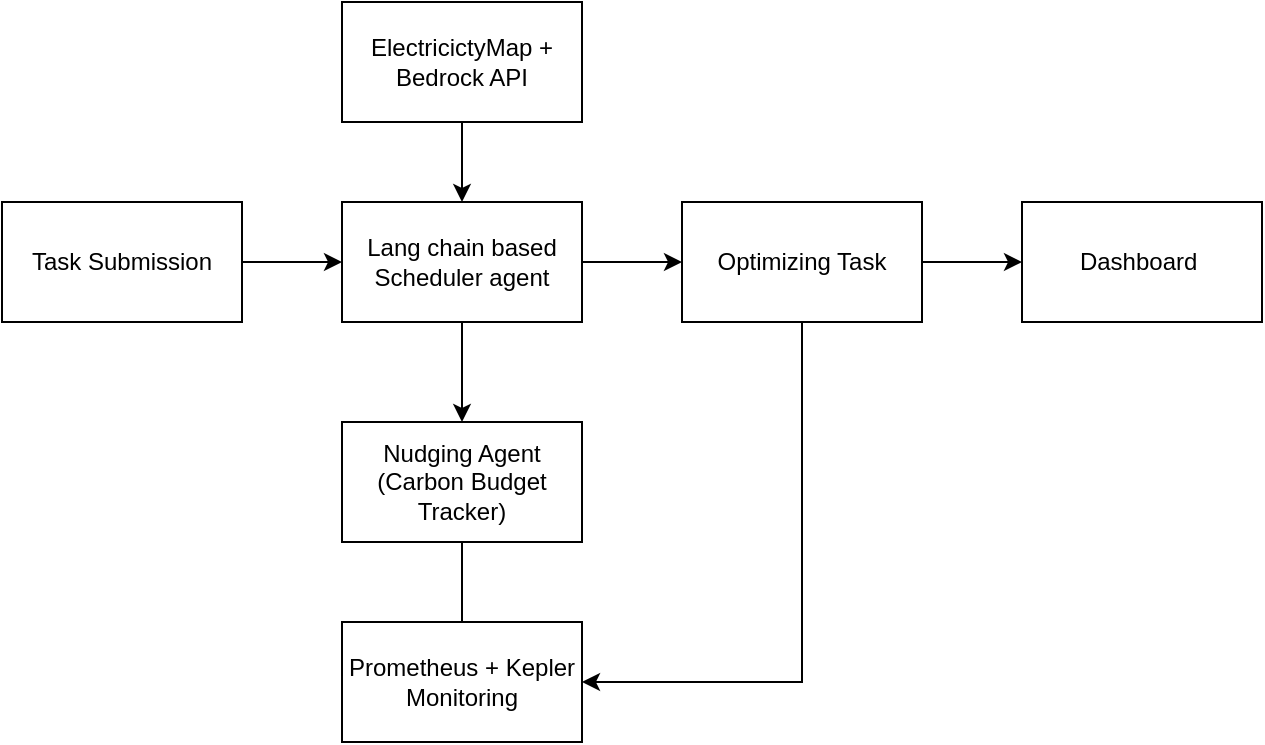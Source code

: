 <mxfile version="28.0.4">
  <diagram name="Page-1" id="EZFhYtdA0sctEwti41pZ">
    <mxGraphModel dx="1042" dy="527" grid="1" gridSize="10" guides="1" tooltips="1" connect="1" arrows="1" fold="1" page="1" pageScale="1" pageWidth="827" pageHeight="1169" math="0" shadow="0">
      <root>
        <mxCell id="0" />
        <mxCell id="1" parent="0" />
        <mxCell id="s-gAPwUdkaGMTo218kio-8" style="edgeStyle=orthogonalEdgeStyle;rounded=0;orthogonalLoop=1;jettySize=auto;html=1;exitX=1;exitY=0.5;exitDx=0;exitDy=0;entryX=0;entryY=0.5;entryDx=0;entryDy=0;" edge="1" parent="1" source="s-gAPwUdkaGMTo218kio-1" target="s-gAPwUdkaGMTo218kio-4">
          <mxGeometry relative="1" as="geometry" />
        </mxCell>
        <mxCell id="s-gAPwUdkaGMTo218kio-1" value="Task Submission" style="rounded=0;whiteSpace=wrap;html=1;" vertex="1" parent="1">
          <mxGeometry x="30" y="190" width="120" height="60" as="geometry" />
        </mxCell>
        <mxCell id="s-gAPwUdkaGMTo218kio-15" style="edgeStyle=orthogonalEdgeStyle;rounded=0;orthogonalLoop=1;jettySize=auto;html=1;exitX=0.5;exitY=1;exitDx=0;exitDy=0;entryX=0.5;entryY=0;entryDx=0;entryDy=0;endArrow=none;endFill=0;" edge="1" parent="1" source="s-gAPwUdkaGMTo218kio-2" target="s-gAPwUdkaGMTo218kio-7">
          <mxGeometry relative="1" as="geometry" />
        </mxCell>
        <mxCell id="s-gAPwUdkaGMTo218kio-2" value="Nudging Agent (Carbon Budget Tracker)" style="rounded=0;whiteSpace=wrap;html=1;" vertex="1" parent="1">
          <mxGeometry x="200" y="300" width="120" height="60" as="geometry" />
        </mxCell>
        <mxCell id="s-gAPwUdkaGMTo218kio-9" style="edgeStyle=orthogonalEdgeStyle;rounded=0;orthogonalLoop=1;jettySize=auto;html=1;exitX=0.5;exitY=1;exitDx=0;exitDy=0;entryX=0.5;entryY=0;entryDx=0;entryDy=0;" edge="1" parent="1" source="s-gAPwUdkaGMTo218kio-3" target="s-gAPwUdkaGMTo218kio-4">
          <mxGeometry relative="1" as="geometry" />
        </mxCell>
        <mxCell id="s-gAPwUdkaGMTo218kio-3" value="ElectricictyMap + Bedrock API" style="rounded=0;whiteSpace=wrap;html=1;" vertex="1" parent="1">
          <mxGeometry x="200" y="90" width="120" height="60" as="geometry" />
        </mxCell>
        <mxCell id="s-gAPwUdkaGMTo218kio-10" style="edgeStyle=orthogonalEdgeStyle;rounded=0;orthogonalLoop=1;jettySize=auto;html=1;exitX=1;exitY=0.5;exitDx=0;exitDy=0;entryX=0;entryY=0.5;entryDx=0;entryDy=0;" edge="1" parent="1" source="s-gAPwUdkaGMTo218kio-4" target="s-gAPwUdkaGMTo218kio-6">
          <mxGeometry relative="1" as="geometry" />
        </mxCell>
        <mxCell id="s-gAPwUdkaGMTo218kio-14" style="edgeStyle=orthogonalEdgeStyle;rounded=0;orthogonalLoop=1;jettySize=auto;html=1;exitX=0.5;exitY=1;exitDx=0;exitDy=0;entryX=0.5;entryY=0;entryDx=0;entryDy=0;" edge="1" parent="1" source="s-gAPwUdkaGMTo218kio-4" target="s-gAPwUdkaGMTo218kio-2">
          <mxGeometry relative="1" as="geometry" />
        </mxCell>
        <mxCell id="s-gAPwUdkaGMTo218kio-4" value="Lang chain based Scheduler agent" style="rounded=0;whiteSpace=wrap;html=1;" vertex="1" parent="1">
          <mxGeometry x="200" y="190" width="120" height="60" as="geometry" />
        </mxCell>
        <mxCell id="s-gAPwUdkaGMTo218kio-5" value="Dashboard&amp;nbsp;" style="rounded=0;whiteSpace=wrap;html=1;" vertex="1" parent="1">
          <mxGeometry x="540" y="190" width="120" height="60" as="geometry" />
        </mxCell>
        <mxCell id="s-gAPwUdkaGMTo218kio-11" style="edgeStyle=orthogonalEdgeStyle;rounded=0;orthogonalLoop=1;jettySize=auto;html=1;exitX=1;exitY=0.5;exitDx=0;exitDy=0;entryX=0;entryY=0.5;entryDx=0;entryDy=0;" edge="1" parent="1" source="s-gAPwUdkaGMTo218kio-6" target="s-gAPwUdkaGMTo218kio-5">
          <mxGeometry relative="1" as="geometry" />
        </mxCell>
        <mxCell id="s-gAPwUdkaGMTo218kio-13" style="edgeStyle=orthogonalEdgeStyle;rounded=0;orthogonalLoop=1;jettySize=auto;html=1;exitX=0.5;exitY=1;exitDx=0;exitDy=0;entryX=1;entryY=0.5;entryDx=0;entryDy=0;" edge="1" parent="1" source="s-gAPwUdkaGMTo218kio-6" target="s-gAPwUdkaGMTo218kio-7">
          <mxGeometry relative="1" as="geometry" />
        </mxCell>
        <mxCell id="s-gAPwUdkaGMTo218kio-6" value="Optimizing Task" style="rounded=0;whiteSpace=wrap;html=1;" vertex="1" parent="1">
          <mxGeometry x="370" y="190" width="120" height="60" as="geometry" />
        </mxCell>
        <mxCell id="s-gAPwUdkaGMTo218kio-7" value="Prometheus + Kepler Monitoring" style="rounded=0;whiteSpace=wrap;html=1;" vertex="1" parent="1">
          <mxGeometry x="200" y="400" width="120" height="60" as="geometry" />
        </mxCell>
      </root>
    </mxGraphModel>
  </diagram>
</mxfile>
